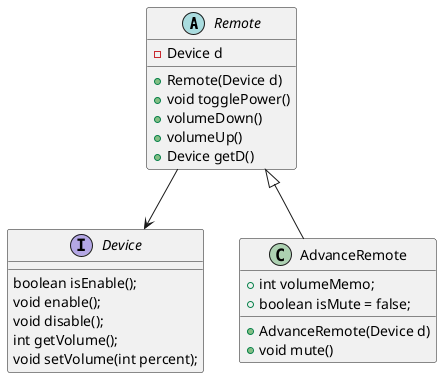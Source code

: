 @startuml
'https://plantuml.com/class-diagram

abstract Remote{
    - Device d
    + Remote(Device d)
    + void togglePower()
    + volumeDown()
    + volumeUp()
    + Device getD()
}

interface Device{
    boolean isEnable();
    void enable();
    void disable();
    int getVolume();
    void setVolume(int percent);
}

class AdvanceRemote extends Remote{
    + int volumeMemo;
    + boolean isMute = false;
    + AdvanceRemote(Device d)
    + void mute()
}

Remote --> Device

@enduml